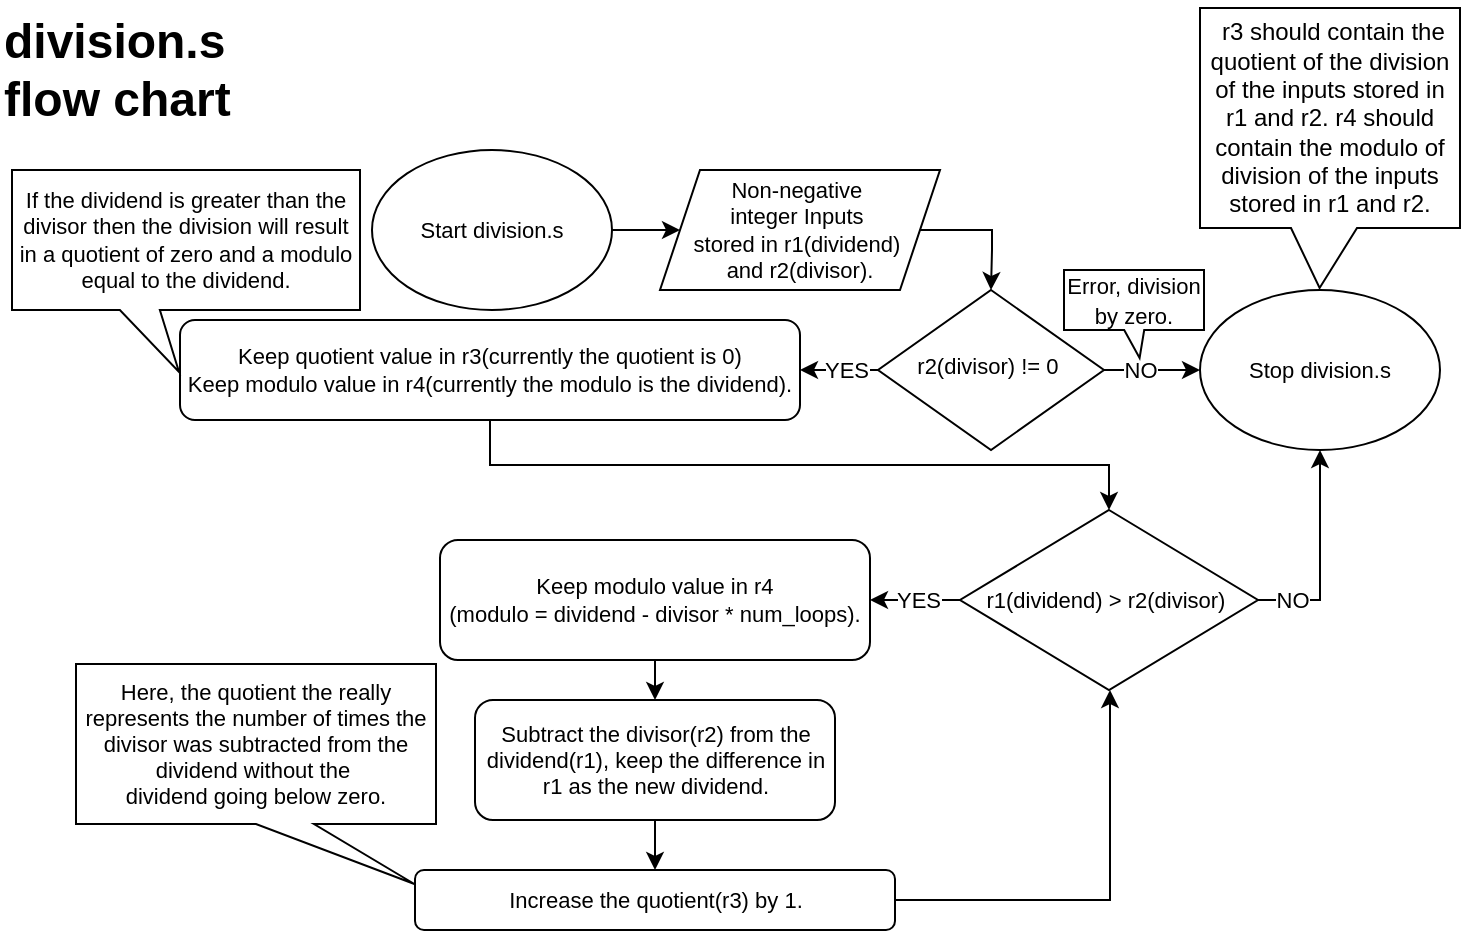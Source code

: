 <mxfile version="24.7.17">
  <diagram id="C5RBs43oDa-KdzZeNtuy" name="Page-1">
    <mxGraphModel dx="1134" dy="589" grid="1" gridSize="10" guides="1" tooltips="1" connect="1" arrows="1" fold="1" page="1" pageScale="1" pageWidth="827" pageHeight="1169" math="0" shadow="0">
      <root>
        <mxCell id="WIyWlLk6GJQsqaUBKTNV-0" />
        <mxCell id="WIyWlLk6GJQsqaUBKTNV-1" parent="WIyWlLk6GJQsqaUBKTNV-0" />
        <mxCell id="0xpmapLkxp66fmtdaelJ-1" style="edgeStyle=orthogonalEdgeStyle;rounded=0;orthogonalLoop=1;jettySize=auto;html=1;entryX=0;entryY=0.5;entryDx=0;entryDy=0;" parent="WIyWlLk6GJQsqaUBKTNV-1" source="K9RmvqkDkaU8wMu9pPuD-0" target="K9RmvqkDkaU8wMu9pPuD-4" edge="1">
          <mxGeometry relative="1" as="geometry" />
        </mxCell>
        <mxCell id="K9RmvqkDkaU8wMu9pPuD-0" value="Start d&lt;span style=&quot;background-color: initial; font-size: 11px;&quot;&gt;ivision.s&lt;/span&gt;" style="ellipse;whiteSpace=wrap;html=1;fontSize=11;" parent="WIyWlLk6GJQsqaUBKTNV-1" vertex="1">
          <mxGeometry x="246" y="290" width="120" height="80" as="geometry" />
        </mxCell>
        <mxCell id="qwA8c6eQVYafrWKvCbjQ-1" value="NO" style="edgeStyle=orthogonalEdgeStyle;rounded=0;orthogonalLoop=1;jettySize=auto;html=1;fontSize=11;entryX=0;entryY=0.5;entryDx=0;entryDy=0;" parent="WIyWlLk6GJQsqaUBKTNV-1" source="K9RmvqkDkaU8wMu9pPuD-2" target="qwA8c6eQVYafrWKvCbjQ-0" edge="1">
          <mxGeometry x="-0.25" relative="1" as="geometry">
            <mxPoint as="offset" />
          </mxGeometry>
        </mxCell>
        <mxCell id="V25gpUNmVRe3hCxXy0x0-1" value="YES" style="edgeStyle=orthogonalEdgeStyle;rounded=0;orthogonalLoop=1;jettySize=auto;html=1;entryX=1;entryY=0.5;entryDx=0;entryDy=0;" parent="WIyWlLk6GJQsqaUBKTNV-1" source="K9RmvqkDkaU8wMu9pPuD-2" target="K9RmvqkDkaU8wMu9pPuD-7" edge="1">
          <mxGeometry x="-0.225" relative="1" as="geometry">
            <mxPoint as="offset" />
          </mxGeometry>
        </mxCell>
        <mxCell id="K9RmvqkDkaU8wMu9pPuD-2" value="r2(divisor)&amp;nbsp;!= 0&amp;nbsp;" style="rhombus;whiteSpace=wrap;html=1;shadow=0;fontFamily=Helvetica;fontSize=11;align=center;strokeWidth=1;spacing=6;spacingTop=-4;" parent="WIyWlLk6GJQsqaUBKTNV-1" vertex="1">
          <mxGeometry x="499" y="360" width="113" height="80" as="geometry" />
        </mxCell>
        <mxCell id="0xpmapLkxp66fmtdaelJ-0" style="edgeStyle=orthogonalEdgeStyle;rounded=0;orthogonalLoop=1;jettySize=auto;html=1;exitX=1;exitY=0.5;exitDx=0;exitDy=0;entryX=0.5;entryY=0;entryDx=0;entryDy=0;" parent="WIyWlLk6GJQsqaUBKTNV-1" source="K9RmvqkDkaU8wMu9pPuD-4" target="K9RmvqkDkaU8wMu9pPuD-2" edge="1">
          <mxGeometry relative="1" as="geometry">
            <Array as="points">
              <mxPoint x="556" y="330" />
              <mxPoint x="556" y="340" />
              <mxPoint x="555" y="340" />
            </Array>
          </mxGeometry>
        </mxCell>
        <mxCell id="K9RmvqkDkaU8wMu9pPuD-4" value="Non-negative&amp;nbsp;&lt;div style=&quot;font-size: 11px;&quot;&gt;integer Inputs&amp;nbsp;&lt;/div&gt;&lt;div style=&quot;font-size: 11px;&quot;&gt;stored in r1(dividend)&amp;nbsp;&lt;/div&gt;&lt;div style=&quot;font-size: 11px;&quot;&gt;and r2(divisor).&lt;/div&gt;" style="shape=parallelogram;perimeter=parallelogramPerimeter;whiteSpace=wrap;html=1;fixedSize=1;fontSize=11;" parent="WIyWlLk6GJQsqaUBKTNV-1" vertex="1">
          <mxGeometry x="390" y="300" width="140" height="60" as="geometry" />
        </mxCell>
        <mxCell id="K9RmvqkDkaU8wMu9pPuD-11" style="edgeStyle=orthogonalEdgeStyle;rounded=0;orthogonalLoop=1;jettySize=auto;html=1;exitX=0.5;exitY=1;exitDx=0;exitDy=0;entryX=0.5;entryY=0;entryDx=0;entryDy=0;fontSize=11;" parent="WIyWlLk6GJQsqaUBKTNV-1" source="K9RmvqkDkaU8wMu9pPuD-7" target="K9RmvqkDkaU8wMu9pPuD-20" edge="1">
          <mxGeometry relative="1" as="geometry" />
        </mxCell>
        <mxCell id="K9RmvqkDkaU8wMu9pPuD-7" value="Keep quotient value in r3(currently the quotient is 0)&lt;div style=&quot;font-size: 11px;&quot;&gt;Keep modulo&amp;nbsp;&lt;span style=&quot;background-color: initial; font-size: 11px;&quot;&gt;value in&amp;nbsp;&lt;/span&gt;&lt;span style=&quot;background-color: initial; font-size: 11px;&quot;&gt;r4&lt;/span&gt;&lt;span style=&quot;background-color: initial; font-size: 11px;&quot;&gt;(&lt;/span&gt;&lt;span style=&quot;background-color: initial;&quot;&gt;currently the&amp;nbsp;&lt;/span&gt;modulo&amp;nbsp;&lt;span style=&quot;background-color: initial;&quot;&gt;is the&lt;/span&gt;&lt;span style=&quot;background-color: initial;&quot;&gt;&amp;nbsp;&lt;/span&gt;&lt;span style=&quot;background-color: initial;&quot;&gt;dividend&lt;/span&gt;&lt;span style=&quot;background-color: initial;&quot;&gt;).&lt;/span&gt;&lt;/div&gt;" style="rounded=1;whiteSpace=wrap;html=1;fontSize=11;glass=0;strokeWidth=1;shadow=0;" parent="WIyWlLk6GJQsqaUBKTNV-1" vertex="1">
          <mxGeometry x="150" y="375" width="310" height="50" as="geometry" />
        </mxCell>
        <mxCell id="qwA8c6eQVYafrWKvCbjQ-7" style="edgeStyle=orthogonalEdgeStyle;rounded=0;orthogonalLoop=1;jettySize=auto;html=1;exitX=0.5;exitY=1;exitDx=0;exitDy=0;entryX=0.5;entryY=0;entryDx=0;entryDy=0;" parent="WIyWlLk6GJQsqaUBKTNV-1" source="K9RmvqkDkaU8wMu9pPuD-10" target="K9RmvqkDkaU8wMu9pPuD-12" edge="1">
          <mxGeometry relative="1" as="geometry" />
        </mxCell>
        <mxCell id="K9RmvqkDkaU8wMu9pPuD-10" value="Keep modulo value in r4&lt;div style=&quot;font-size: 11px;&quot;&gt;(modulo&amp;nbsp;= dividend - divisor * num_loops).&lt;/div&gt;" style="rounded=1;whiteSpace=wrap;html=1;fontSize=11;" parent="WIyWlLk6GJQsqaUBKTNV-1" vertex="1">
          <mxGeometry x="280" y="485" width="215" height="60" as="geometry" />
        </mxCell>
        <mxCell id="K9RmvqkDkaU8wMu9pPuD-16" style="edgeStyle=orthogonalEdgeStyle;rounded=0;orthogonalLoop=1;jettySize=auto;html=1;entryX=0.5;entryY=0;entryDx=0;entryDy=0;fontSize=11;" parent="WIyWlLk6GJQsqaUBKTNV-1" source="K9RmvqkDkaU8wMu9pPuD-12" target="K9RmvqkDkaU8wMu9pPuD-14" edge="1">
          <mxGeometry relative="1" as="geometry" />
        </mxCell>
        <mxCell id="K9RmvqkDkaU8wMu9pPuD-12" value="&lt;span id=&quot;docs-internal-guid-44035d83-7fff-ea7f-9492-5141b80bd1a2&quot; style=&quot;font-size: 11px;&quot;&gt;&lt;span style=&quot;font-size: 11px; font-family: Arial, sans-serif; background-color: rgb(255, 255, 255); font-variant-numeric: normal; font-variant-east-asian: normal; font-variant-alternates: normal; font-variant-position: normal; vertical-align: baseline; white-space-collapse: preserve;&quot;&gt;Subtract the divisor(r2) from the dividend(r1), keep the difference in &lt;/span&gt;&lt;/span&gt;&lt;span style=&quot;background-color: rgb(255, 255, 255); font-family: Arial, sans-serif; font-size: 11px; white-space-collapse: preserve;&quot;&gt;r1 as the new dividend.&lt;/span&gt;" style="rounded=1;whiteSpace=wrap;html=1;fontSize=11;" parent="WIyWlLk6GJQsqaUBKTNV-1" vertex="1">
          <mxGeometry x="297.5" y="565" width="180" height="60" as="geometry" />
        </mxCell>
        <mxCell id="qwA8c6eQVYafrWKvCbjQ-5" style="edgeStyle=orthogonalEdgeStyle;rounded=0;orthogonalLoop=1;jettySize=auto;html=1;entryX=0.5;entryY=1;entryDx=0;entryDy=0;exitX=1;exitY=0.5;exitDx=0;exitDy=0;fontSize=11;" parent="WIyWlLk6GJQsqaUBKTNV-1" source="K9RmvqkDkaU8wMu9pPuD-14" target="K9RmvqkDkaU8wMu9pPuD-20" edge="1">
          <mxGeometry relative="1" as="geometry">
            <mxPoint x="510" y="665" as="sourcePoint" />
            <Array as="points">
              <mxPoint x="615" y="665" />
              <mxPoint x="615" y="560" />
            </Array>
          </mxGeometry>
        </mxCell>
        <mxCell id="K9RmvqkDkaU8wMu9pPuD-14" value="Increase the quotient(r3) by 1." style="rounded=1;whiteSpace=wrap;html=1;fontSize=11;" parent="WIyWlLk6GJQsqaUBKTNV-1" vertex="1">
          <mxGeometry x="267.5" y="650" width="240" height="30" as="geometry" />
        </mxCell>
        <mxCell id="K9RmvqkDkaU8wMu9pPuD-17" value="Here,&amp;nbsp;&lt;span id=&quot;docs-internal-guid-6fa09476-7fff-a57e-9043-292cf2e50939&quot; style=&quot;font-size: 11px;&quot;&gt;&lt;span style=&quot;font-size: 11px; font-family: Arial, sans-serif; background-color: rgb(255, 255, 255); font-variant-numeric: normal; font-variant-east-asian: normal; font-variant-alternates: normal; font-variant-position: normal; vertical-align: baseline; white-space-collapse: preserve;&quot;&gt;the quotient the really represents the number of times the divisor was subtracted from the dividend without the &lt;/span&gt;&lt;/span&gt;&lt;div style=&quot;font-size: 11px;&quot;&gt;&lt;span style=&quot;font-size: 11px;&quot;&gt;&lt;span style=&quot;font-size: 11px; font-family: Arial, sans-serif; background-color: rgb(255, 255, 255); font-variant-numeric: normal; font-variant-east-asian: normal; font-variant-alternates: normal; font-variant-position: normal; vertical-align: baseline; white-space-collapse: preserve;&quot;&gt;dividend going below zero.&lt;/span&gt;&lt;/span&gt;&lt;/div&gt;" style="shape=callout;whiteSpace=wrap;html=1;perimeter=calloutPerimeter;position2=0.94;base=29;fontSize=11;" parent="WIyWlLk6GJQsqaUBKTNV-1" vertex="1">
          <mxGeometry x="98" y="547" width="180" height="110" as="geometry" />
        </mxCell>
        <mxCell id="K9RmvqkDkaU8wMu9pPuD-19" value="" style="endArrow=none;html=1;rounded=0;exitX=0;exitY=0.25;exitDx=0;exitDy=0;entryX=0;entryY=0;entryDx=169.2;entryDy=110;entryPerimeter=0;fontSize=11;" parent="WIyWlLk6GJQsqaUBKTNV-1" source="K9RmvqkDkaU8wMu9pPuD-14" target="K9RmvqkDkaU8wMu9pPuD-17" edge="1">
          <mxGeometry width="50" height="50" relative="1" as="geometry">
            <mxPoint x="229" y="680" as="sourcePoint" />
            <mxPoint x="279" y="630" as="targetPoint" />
          </mxGeometry>
        </mxCell>
        <mxCell id="qwA8c6eQVYafrWKvCbjQ-3" value="YES" style="edgeStyle=orthogonalEdgeStyle;rounded=0;orthogonalLoop=1;jettySize=auto;html=1;entryX=1;entryY=0.5;entryDx=0;entryDy=0;fontSize=11;" parent="WIyWlLk6GJQsqaUBKTNV-1" source="K9RmvqkDkaU8wMu9pPuD-20" target="K9RmvqkDkaU8wMu9pPuD-10" edge="1">
          <mxGeometry x="-0.062" relative="1" as="geometry">
            <mxPoint as="offset" />
          </mxGeometry>
        </mxCell>
        <mxCell id="qwA8c6eQVYafrWKvCbjQ-4" value="NO" style="edgeStyle=orthogonalEdgeStyle;rounded=0;orthogonalLoop=1;jettySize=auto;html=1;entryX=0.5;entryY=1;entryDx=0;entryDy=0;fontSize=11;exitX=1;exitY=0.5;exitDx=0;exitDy=0;" parent="WIyWlLk6GJQsqaUBKTNV-1" source="K9RmvqkDkaU8wMu9pPuD-20" target="qwA8c6eQVYafrWKvCbjQ-0" edge="1">
          <mxGeometry x="-0.684" relative="1" as="geometry">
            <mxPoint as="offset" />
          </mxGeometry>
        </mxCell>
        <mxCell id="K9RmvqkDkaU8wMu9pPuD-20" value="r1(dividend) &amp;gt; r2(divisor)&amp;nbsp;" style="rhombus;whiteSpace=wrap;html=1;fontSize=11;" parent="WIyWlLk6GJQsqaUBKTNV-1" vertex="1">
          <mxGeometry x="540" y="470" width="149" height="90" as="geometry" />
        </mxCell>
        <mxCell id="qwA8c6eQVYafrWKvCbjQ-0" value="Stop d&lt;span style=&quot;background-color: initial; font-size: 11px;&quot;&gt;ivision.s&lt;/span&gt;" style="ellipse;whiteSpace=wrap;html=1;fontSize=11;" parent="WIyWlLk6GJQsqaUBKTNV-1" vertex="1">
          <mxGeometry x="660" y="360" width="120" height="80" as="geometry" />
        </mxCell>
        <mxCell id="qwA8c6eQVYafrWKvCbjQ-6" value="If the dividend is greater than the divisor then the division will result in a quotient of zero and a modulo equal to the dividend." style="shape=callout;whiteSpace=wrap;html=1;perimeter=calloutPerimeter;fontSize=11;position2=0.48;size=31;position=0.31;" parent="WIyWlLk6GJQsqaUBKTNV-1" vertex="1">
          <mxGeometry x="66" y="300" width="174" height="101" as="geometry" />
        </mxCell>
        <mxCell id="0xpmapLkxp66fmtdaelJ-2" value="&lt;font style=&quot;font-size: 11px;&quot;&gt;Error, division by zero.&lt;/font&gt;" style="shape=callout;whiteSpace=wrap;html=1;perimeter=calloutPerimeter;position2=0.54;size=14;position=0.43;base=10;" parent="WIyWlLk6GJQsqaUBKTNV-1" vertex="1">
          <mxGeometry x="592" y="350" width="70" height="44" as="geometry" />
        </mxCell>
        <mxCell id="MsnGlFerflT4_Gc2oFh7-0" value="&amp;nbsp;r3 should contain the quotient of the division of the inputs stored in r1 and r2. r4 should contain the modulo of division of the inputs stored in r1 and r2." style="shape=callout;whiteSpace=wrap;html=1;perimeter=calloutPerimeter;size=30;position=0.35;base=33;position2=0.46;" vertex="1" parent="WIyWlLk6GJQsqaUBKTNV-1">
          <mxGeometry x="660" y="219" width="130" height="140" as="geometry" />
        </mxCell>
        <mxCell id="MsnGlFerflT4_Gc2oFh7-2" value="&lt;h1 style=&quot;margin-top: 0px;&quot;&gt;division.s flow chart&amp;nbsp;&lt;/h1&gt;&lt;h1 style=&quot;margin-top: 0px;&quot;&gt;&lt;br&gt;&lt;/h1&gt;" style="text;html=1;whiteSpace=wrap;overflow=hidden;rounded=0;" vertex="1" parent="WIyWlLk6GJQsqaUBKTNV-1">
          <mxGeometry x="60" y="215" width="167" height="120" as="geometry" />
        </mxCell>
      </root>
    </mxGraphModel>
  </diagram>
</mxfile>
